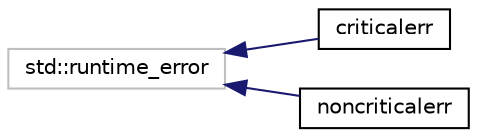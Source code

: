digraph "Иерархия классов. Графический вид."
{
 // LATEX_PDF_SIZE
  edge [fontname="Helvetica",fontsize="10",labelfontname="Helvetica",labelfontsize="10"];
  node [fontname="Helvetica",fontsize="10",shape=record];
  rankdir="LR";
  Node4 [label="std::runtime_error",height=0.2,width=0.4,color="grey75", fillcolor="white", style="filled",tooltip=" "];
  Node4 -> Node0 [dir="back",color="midnightblue",fontsize="10",style="solid",fontname="Helvetica"];
  Node0 [label="criticalerr",height=0.2,width=0.4,color="black", fillcolor="white", style="filled",URL="$classcriticalerr.html",tooltip="Класс для обработки критических ошибок"];
  Node4 -> Node6 [dir="back",color="midnightblue",fontsize="10",style="solid",fontname="Helvetica"];
  Node6 [label="noncriticalerr",height=0.2,width=0.4,color="black", fillcolor="white", style="filled",URL="$classnoncriticalerr.html",tooltip="Класс для обработки некритических ошибок"];
}
